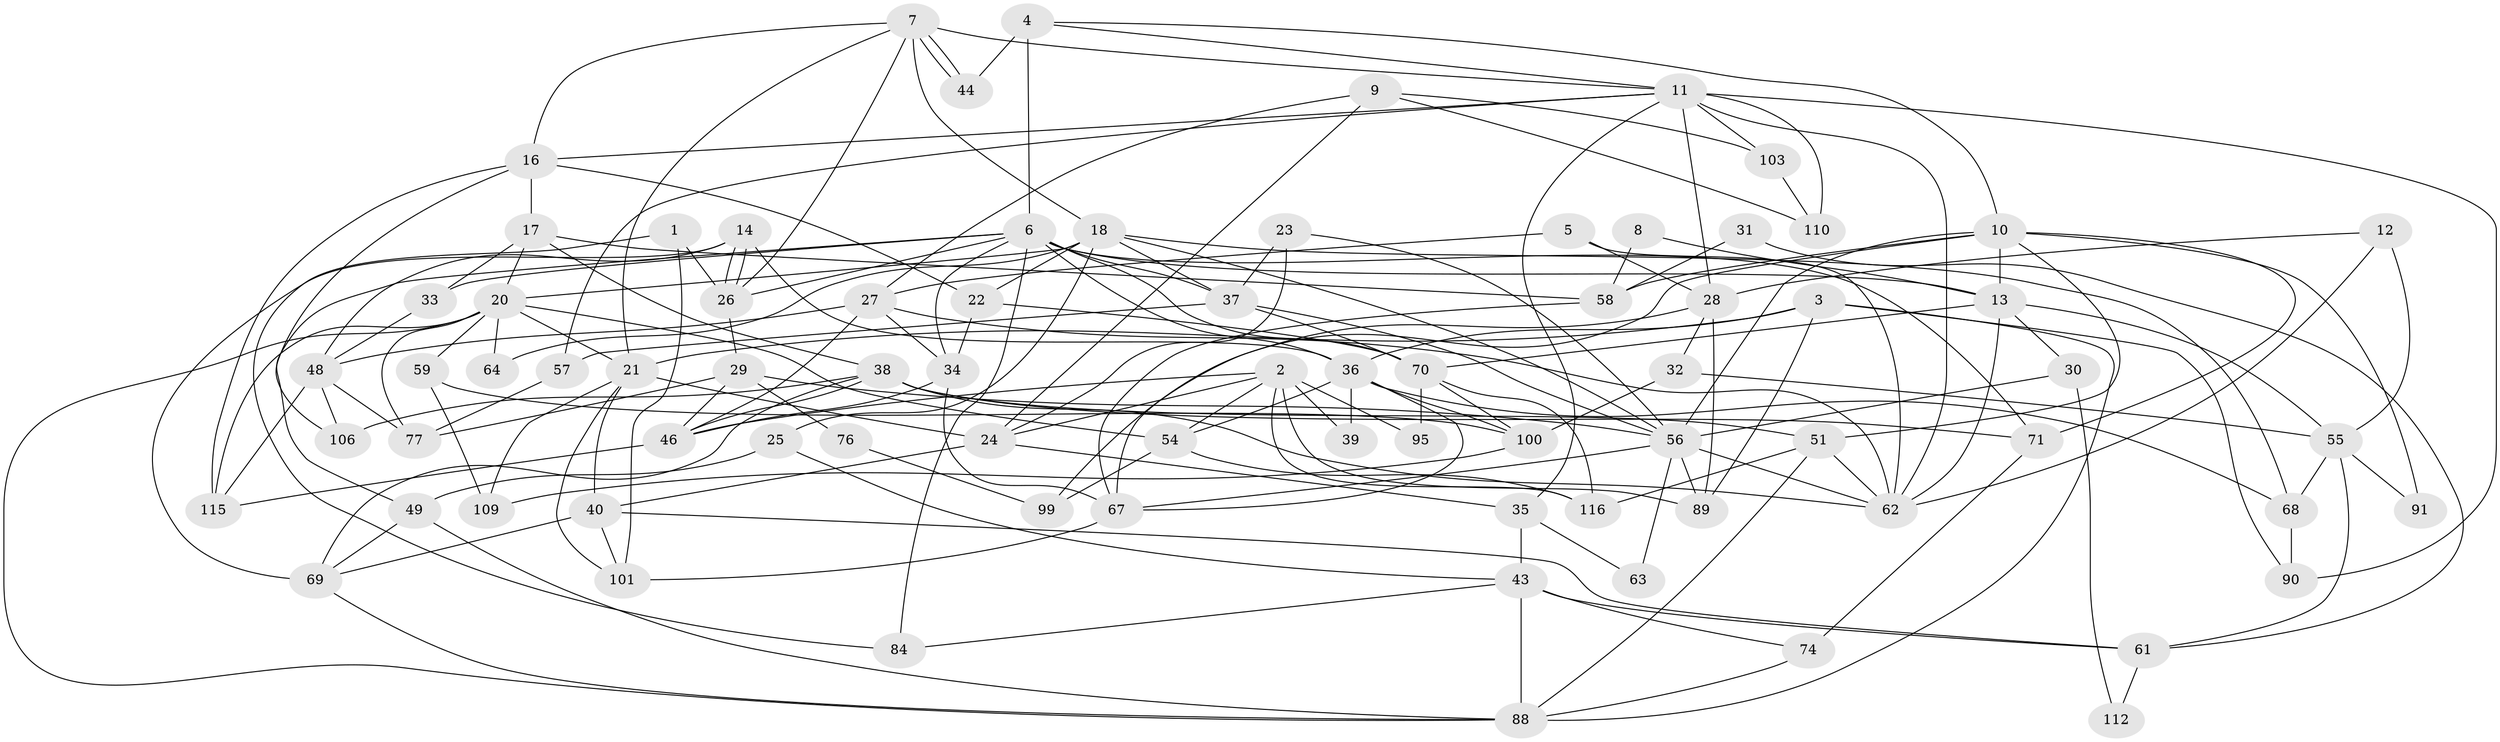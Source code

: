 // Generated by graph-tools (version 1.1) at 2025/24/03/03/25 07:24:03]
// undirected, 78 vertices, 185 edges
graph export_dot {
graph [start="1"]
  node [color=gray90,style=filled];
  1;
  2 [super="+73"];
  3 [super="+87"];
  4 [super="+96"];
  5;
  6 [super="+82"];
  7 [super="+65"];
  8;
  9 [super="+15"];
  10 [super="+53"];
  11 [super="+19"];
  12;
  13 [super="+79"];
  14;
  16 [super="+41"];
  17 [super="+97"];
  18 [super="+107"];
  20 [super="+105"];
  21 [super="+111"];
  22;
  23;
  24 [super="+94"];
  25;
  26 [super="+98"];
  27 [super="+113"];
  28 [super="+47"];
  29 [super="+42"];
  30;
  31;
  32;
  33;
  34 [super="+86"];
  35 [super="+102"];
  36 [super="+50"];
  37 [super="+93"];
  38 [super="+45"];
  39;
  40 [super="+108"];
  43 [super="+78"];
  44;
  46 [super="+66"];
  48 [super="+52"];
  49;
  51;
  54 [super="+75"];
  55 [super="+104"];
  56 [super="+92"];
  57;
  58 [super="+60"];
  59;
  61;
  62 [super="+72"];
  63;
  64;
  67 [super="+80"];
  68;
  69 [super="+83"];
  70 [super="+85"];
  71 [super="+81"];
  74;
  76;
  77;
  84;
  88;
  89;
  90;
  91;
  95;
  99;
  100 [super="+114"];
  101;
  103;
  106;
  109;
  110;
  112;
  115;
  116;
  1 -- 101;
  1 -- 84;
  1 -- 26;
  2 -- 24;
  2 -- 39;
  2 -- 95;
  2 -- 116;
  2 -- 89;
  2 -- 54;
  2 -- 46;
  3 -- 88;
  3 -- 36;
  3 -- 89;
  3 -- 90;
  3 -- 21;
  4 -- 10;
  4 -- 44;
  4 -- 6 [weight=2];
  4 -- 11;
  5 -- 28;
  5 -- 27;
  5 -- 62;
  6 -- 70;
  6 -- 33;
  6 -- 36;
  6 -- 37;
  6 -- 49;
  6 -- 84;
  6 -- 13;
  6 -- 34;
  6 -- 26;
  6 -- 71;
  7 -- 44;
  7 -- 44;
  7 -- 16;
  7 -- 21;
  7 -- 11;
  7 -- 26;
  7 -- 18;
  8 -- 13;
  8 -- 58;
  9 -- 27;
  9 -- 24;
  9 -- 110;
  9 -- 103;
  10 -- 51;
  10 -- 91;
  10 -- 67;
  10 -- 58;
  10 -- 56;
  10 -- 13;
  10 -- 71;
  11 -- 62;
  11 -- 16;
  11 -- 57;
  11 -- 90;
  11 -- 103 [weight=2];
  11 -- 110;
  11 -- 28;
  11 -- 35;
  12 -- 55;
  12 -- 62;
  12 -- 28;
  13 -- 55;
  13 -- 70;
  13 -- 62;
  13 -- 30;
  14 -- 26;
  14 -- 26;
  14 -- 36;
  14 -- 48;
  14 -- 69;
  16 -- 22;
  16 -- 106;
  16 -- 17;
  16 -- 115;
  17 -- 38 [weight=2];
  17 -- 58;
  17 -- 20;
  17 -- 33;
  18 -- 22;
  18 -- 64;
  18 -- 68;
  18 -- 20;
  18 -- 37;
  18 -- 56;
  18 -- 25;
  20 -- 21;
  20 -- 64;
  20 -- 77;
  20 -- 88;
  20 -- 115;
  20 -- 59;
  20 -- 54;
  21 -- 40;
  21 -- 24 [weight=2];
  21 -- 109;
  21 -- 101;
  22 -- 34;
  22 -- 70;
  23 -- 56;
  23 -- 37;
  23 -- 24;
  24 -- 40;
  24 -- 35;
  25 -- 49;
  25 -- 43;
  26 -- 29;
  27 -- 62;
  27 -- 48;
  27 -- 34;
  27 -- 46;
  28 -- 32;
  28 -- 99;
  28 -- 89;
  29 -- 77;
  29 -- 76 [weight=2];
  29 -- 46 [weight=2];
  29 -- 56;
  30 -- 56 [weight=2];
  30 -- 112;
  31 -- 58;
  31 -- 61;
  32 -- 55;
  32 -- 100;
  33 -- 48;
  34 -- 46;
  34 -- 67;
  35 -- 43;
  35 -- 63;
  36 -- 68;
  36 -- 54;
  36 -- 100;
  36 -- 67;
  36 -- 39;
  37 -- 57;
  37 -- 70;
  37 -- 56;
  38 -- 69;
  38 -- 71;
  38 -- 106;
  38 -- 46;
  38 -- 51;
  38 -- 62;
  40 -- 101;
  40 -- 61;
  40 -- 69;
  43 -- 88;
  43 -- 84;
  43 -- 74;
  43 -- 61;
  46 -- 115;
  48 -- 77;
  48 -- 115;
  48 -- 106;
  49 -- 88;
  49 -- 69;
  51 -- 88;
  51 -- 116;
  51 -- 62;
  54 -- 99;
  54 -- 116;
  55 -- 61;
  55 -- 91;
  55 -- 68;
  56 -- 63;
  56 -- 89;
  56 -- 62;
  56 -- 67;
  57 -- 77;
  58 -- 67;
  59 -- 109;
  59 -- 100;
  61 -- 112;
  67 -- 101;
  68 -- 90;
  69 -- 88;
  70 -- 116;
  70 -- 100;
  70 -- 95;
  71 -- 74;
  74 -- 88;
  76 -- 99;
  100 -- 109;
  103 -- 110;
}
